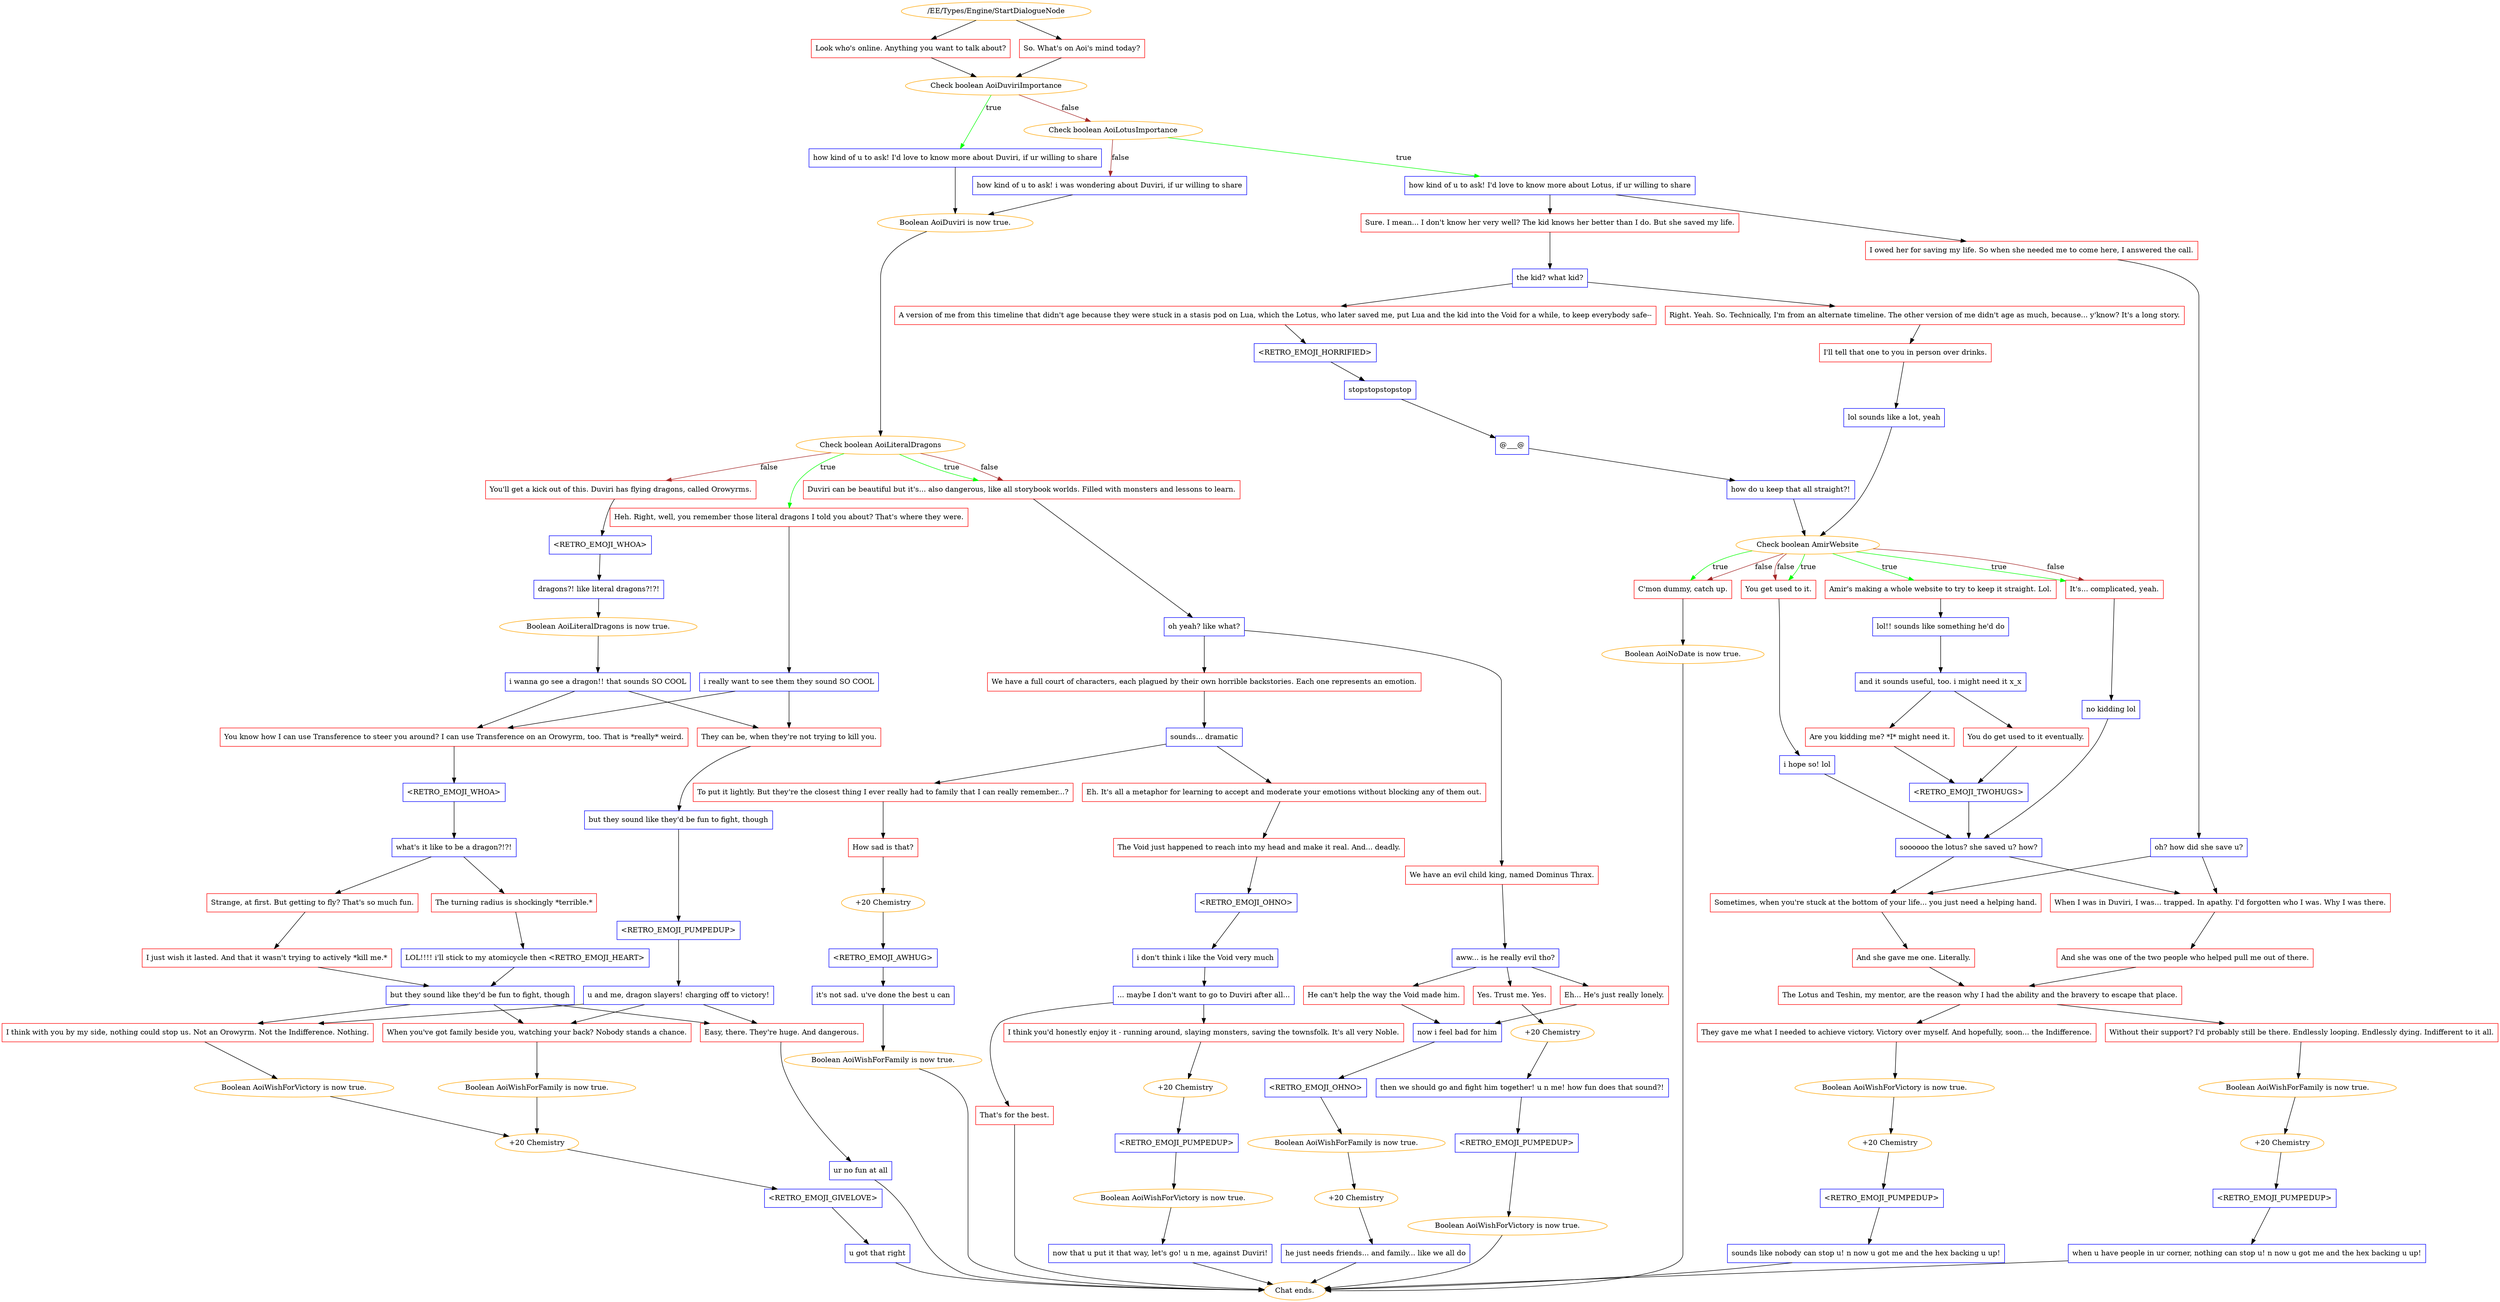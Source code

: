 digraph {
	2257 [label="/EE/Types/Engine/StartDialogueNode",color=orange];
		2257 -> 2258;
		2257 -> 2259;
	2258 [label="Look who's online. Anything you want to talk about?",shape=box,color=red];
		2258 -> 2260;
	2259 [label="So. What's on Aoi's mind today?",shape=box,color=red];
		2259 -> 2260;
	2260 [label="Check boolean AoiDuviriImportance",color=orange];
		2260 -> 2262 [label=true,color=green];
		2260 -> 2261 [label=false,color=brown];
	2262 [label="how kind of u to ask! I'd love to know more about Duviri, if ur willing to share",shape=box,color=blue];
		2262 -> 2265;
	2261 [label="Check boolean AoiLotusImportance",color=orange];
		2261 -> 2264 [label=true,color=green];
		2261 -> 2263 [label=false,color=brown];
	2265 [label="Boolean AoiDuviri is now true.",color=orange];
		2265 -> 2266;
	2264 [label="how kind of u to ask! I'd love to know more about Lotus, if ur willing to share",shape=box,color=blue];
		2264 -> 2339;
		2264 -> 2340;
	2263 [label="how kind of u to ask! i was wondering about Duviri, if ur willing to share",shape=box,color=blue];
		2263 -> 2265;
	2266 [label="Check boolean AoiLiteralDragons",color=orange];
		2266 -> 2267 [label=true,color=green];
		2266 -> 2269 [label=true,color=green];
		2266 -> 2268 [label=false,color=brown];
		2266 -> 2269 [label=false,color=brown];
	2339 [label="Sure. I mean... I don't know her very well? The kid knows her better than I do. But she saved my life.",shape=box,color=red];
		2339 -> 2341;
	2340 [label="I owed her for saving my life. So when she needed me to come here, I answered the call.",shape=box,color=red];
		2340 -> 2342;
	2267 [label="Heh. Right, well, you remember those literal dragons I told you about? That's where they were.",shape=box,color=red];
		2267 -> 2270;
	2269 [label="Duviri can be beautiful but it's... also dangerous, like all storybook worlds. Filled with monsters and lessons to learn.",shape=box,color=red];
		2269 -> 2272;
	2268 [label="You'll get a kick out of this. Duviri has flying dragons, called Orowyrms.",shape=box,color=red];
		2268 -> 2271;
	2341 [label="the kid? what kid?",shape=box,color=blue];
		2341 -> 2343;
		2341 -> 2344;
	2342 [label="oh? how did she save u?",shape=box,color=blue];
		2342 -> 2365;
		2342 -> 2366;
	2270 [label="i really want to see them they sound SO COOL",shape=box,color=blue];
		2270 -> 2285;
		2270 -> 2286;
	2272 [label="oh yeah? like what?",shape=box,color=blue];
		2272 -> 2274;
		2272 -> 2275;
	2271 [label="<RETRO_EMOJI_WHOA>",shape=box,color=blue];
		2271 -> 2273;
	2343 [label="A version of me from this timeline that didn't age because they were stuck in a stasis pod on Lua, which the Lotus, who later saved me, put Lua and the kid into the Void for a while, to keep everybody safe--",shape=box,color=red];
		2343 -> 2345;
	2344 [label="Right. Yeah. So. Technically, I'm from an alternate timeline. The other version of me didn't age as much, because... y'know? It's a long story.",shape=box,color=red];
		2344 -> 3059;
	2365 [label="When I was in Duviri, I was... trapped. In apathy. I'd forgotten who I was. Why I was there.",shape=box,color=red];
		2365 -> 2367;
	2366 [label="Sometimes, when you're stuck at the bottom of your life... you just need a helping hand.",shape=box,color=red];
		2366 -> 2368;
	2285 [label="You know how I can use Transference to steer you around? I can use Transference on an Orowyrm, too. That is *really* weird.",shape=box,color=red];
		2285 -> 2287;
	2286 [label="They can be, when they're not trying to kill you.",shape=box,color=red];
		2286 -> 2289;
	2274 [label="We have an evil child king, named Dominus Thrax.",shape=box,color=red];
		2274 -> 2279;
	2275 [label="We have a full court of characters, each plagued by their own horrible backstories. Each one represents an emotion.",shape=box,color=red];
		2275 -> 2280;
	2273 [label="dragons?! like literal dragons?!?!",shape=box,color=blue];
		2273 -> 2283;
	2345 [label="<RETRO_EMOJI_HORRIFIED>",shape=box,color=blue];
		2345 -> 2346;
	3059 [label="I'll tell that one to you in person over drinks.",shape=box,color=red];
		3059 -> 3062;
	2367 [label="And she was one of the two people who helped pull me out of there.",shape=box,color=red];
		2367 -> 2369;
	2368 [label="And she gave me one. Literally.",shape=box,color=red];
		2368 -> 2369;
	2287 [label="<RETRO_EMOJI_WHOA>",shape=box,color=blue];
		2287 -> 2288;
	2289 [label="but they sound like they'd be fun to fight, though",shape=box,color=blue];
		2289 -> 2290;
	2279 [label="aww... is he really evil tho?",shape=box,color=blue];
		2279 -> 2277;
		2279 -> 2276;
		2279 -> 2278;
	2280 [label="sounds... dramatic",shape=box,color=blue];
		2280 -> 2302;
		2280 -> 2303;
	2283 [label="Boolean AoiLiteralDragons is now true.",color=orange];
		2283 -> 2284;
	2346 [label="stopstopstopstop",shape=box,color=blue];
		2346 -> 2347;
	3062 [label="lol sounds like a lot, yeah",shape=box,color=blue];
		3062 -> 2349;
	2369 [label="The Lotus and Teshin, my mentor, are the reason why I had the ability and the bravery to escape that place.",shape=box,color=red];
		2369 -> 2370;
		2369 -> 2371;
	2288 [label="what's it like to be a dragon?!?!",shape=box,color=blue];
		2288 -> 2323;
		2288 -> 2324;
	2290 [label="<RETRO_EMOJI_PUMPEDUP>",shape=box,color=blue];
		2290 -> 2322;
	2277 [label="Yes. Trust me. Yes.",shape=box,color=red];
		2277 -> 2293;
	2276 [label="Eh... He's just really lonely.",shape=box,color=red];
		2276 -> 2282;
	2278 [label="He can't help the way the Void made him.",shape=box,color=red];
		2278 -> 2282;
	2302 [label="To put it lightly. But they're the closest thing I ever really had to family that I can really remember...?",shape=box,color=red];
		2302 -> 2304;
	2303 [label="Eh. It's all a metaphor for learning to accept and moderate your emotions without blocking any of them out.",shape=box,color=red];
		2303 -> 2305;
	2284 [label="i wanna go see a dragon!! that sounds SO COOL",shape=box,color=blue];
		2284 -> 2285;
		2284 -> 2286;
	2347 [label="@___@",shape=box,color=blue];
		2347 -> 2348;
	2349 [label="Check boolean AmirWebsite",color=orange];
		2349 -> 2351 [label=true,color=green];
		2349 -> 2352 [label=true,color=green];
		2349 -> 2353 [label=true,color=green];
		2349 -> 2354 [label=true,color=green];
		2349 -> 2352 [label=false,color=brown];
		2349 -> 2353 [label=false,color=brown];
		2349 -> 2354 [label=false,color=brown];
	2370 [label="Without their support? I'd probably still be there. Endlessly looping. Endlessly dying. Indifferent to it all.",shape=box,color=red];
		2370 -> 2373;
	2371 [label="They gave me what I needed to achieve victory. Victory over myself. And hopefully, soon... the Indifference.",shape=box,color=red];
		2371 -> 2372;
	2323 [label="The turning radius is shockingly *terrible.*",shape=box,color=red];
		2323 -> 2325;
	2324 [label="Strange, at first. But getting to fly? That's so much fun.",shape=box,color=red];
		2324 -> 2326;
	2322 [label="u and me, dragon slayers! charging off to victory!",shape=box,color=blue];
		2322 -> 2328;
		2322 -> 2329;
		2322 -> 2330;
	2293 [label="+20 Chemistry",color=orange];
		2293 -> 2281;
	2282 [label="now i feel bad for him",shape=box,color=blue];
		2282 -> 2297;
	2304 [label="How sad is that?",shape=box,color=red];
		2304 -> 2306;
	2305 [label="The Void just happened to reach into my head and make it real. And... deadly.",shape=box,color=red];
		2305 -> 2308;
	2348 [label="how do u keep that all straight?!",shape=box,color=blue];
		2348 -> 2349;
	2351 [label="Amir's making a whole website to try to keep it straight. Lol.",shape=box,color=red];
		2351 -> 2359;
	2352 [label="It's... complicated, yeah.",shape=box,color=red];
		2352 -> 2358;
	2353 [label="You get used to it.",shape=box,color=red];
		2353 -> 2357;
	2354 [label="C'mon dummy, catch up.",shape=box,color=red];
		2354 -> 2355;
	2373 [label="Boolean AoiWishForFamily is now true.",color=orange];
		2373 -> 2375;
	2372 [label="Boolean AoiWishForVictory is now true.",color=orange];
		2372 -> 2377;
	2325 [label="LOL!!!! i'll stick to my atomicycle then <RETRO_EMOJI_HEART>",shape=box,color=blue];
		2325 -> 2327;
	2326 [label="I just wish it lasted. And that it wasn't trying to actively *kill me.*",shape=box,color=red];
		2326 -> 2327;
	2328 [label="I think with you by my side, nothing could stop us. Not an Orowyrm. Not the Indifference. Nothing.",shape=box,color=red];
		2328 -> 2331;
	2329 [label="When you've got family beside you, watching your back? Nobody stands a chance.",shape=box,color=red];
		2329 -> 2332;
	2330 [label="Easy, there. They're huge. And dangerous.",shape=box,color=red];
		2330 -> 2337;
	2281 [label="then we should go and fight him together! u n me! how fun does that sound?!",shape=box,color=blue];
		2281 -> 2294;
	2297 [label="<RETRO_EMOJI_OHNO>",shape=box,color=blue];
		2297 -> 2298;
	2306 [label="+20 Chemistry",color=orange];
		2306 -> 2311;
	2308 [label="<RETRO_EMOJI_OHNO>",shape=box,color=blue];
		2308 -> 2309;
	2359 [label="lol!! sounds like something he'd do",shape=box,color=blue];
		2359 -> 2360;
	2358 [label="no kidding lol",shape=box,color=blue];
		2358 -> 2364;
	2357 [label="i hope so! lol",shape=box,color=blue];
		2357 -> 2364;
	2355 [label="Boolean AoiNoDate is now true.",color=orange];
		2355 -> "Chat ends.";
	2375 [label="+20 Chemistry",color=orange];
		2375 -> 2374;
	2377 [label="+20 Chemistry",color=orange];
		2377 -> 2376;
	2327 [label="but they sound like they'd be fun to fight, though",shape=box,color=blue];
		2327 -> 2328;
		2327 -> 2329;
		2327 -> 2330;
	2331 [label="Boolean AoiWishForVictory is now true.",color=orange];
		2331 -> 2335;
	2332 [label="Boolean AoiWishForFamily is now true.",color=orange];
		2332 -> 2335;
	2337 [label="ur no fun at all",shape=box,color=blue];
		2337 -> "Chat ends.";
	2294 [label="<RETRO_EMOJI_PUMPEDUP>",shape=box,color=blue];
		2294 -> 2295;
	2298 [label="Boolean AoiWishForFamily is now true.",color=orange];
		2298 -> 2300;
	2311 [label="<RETRO_EMOJI_AWHUG>",shape=box,color=blue];
		2311 -> 2312;
	2309 [label="i don't think i like the Void very much",shape=box,color=blue];
		2309 -> 2310;
	2360 [label="and it sounds useful, too. i might need it x_x",shape=box,color=blue];
		2360 -> 2361;
		2360 -> 2362;
	2364 [label="soooooo the lotus? she saved u? how?",shape=box,color=blue];
		2364 -> 2365;
		2364 -> 2366;
	"Chat ends." [color=orange];
	2374 [label="<RETRO_EMOJI_PUMPEDUP>",shape=box,color=blue];
		2374 -> 2380;
	2376 [label="<RETRO_EMOJI_PUMPEDUP>",shape=box,color=blue];
		2376 -> 2381;
	2335 [label="+20 Chemistry",color=orange];
		2335 -> 2333;
	"Chat ends." [color=orange];
	2295 [label="Boolean AoiWishForVictory is now true.",color=orange];
		2295 -> "Chat ends.";
	2300 [label="+20 Chemistry",color=orange];
		2300 -> 2299;
	2312 [label="it's not sad. u've done the best u can",shape=box,color=blue];
		2312 -> 2307;
	2310 [label="... maybe I don't want to go to Duviri after all...",shape=box,color=blue];
		2310 -> 2314;
		2310 -> 2315;
	2361 [label="Are you kidding me? *I* might need it.",shape=box,color=red];
		2361 -> 2363;
	2362 [label="You do get used to it eventually.",shape=box,color=red];
		2362 -> 2363;
	2380 [label="when u have people in ur corner, nothing can stop u! n now u got me and the hex backing u up!",shape=box,color=blue];
		2380 -> "Chat ends.";
	2381 [label="sounds like nobody can stop u! n now u got me and the hex backing u up!",shape=box,color=blue];
		2381 -> "Chat ends.";
	2333 [label="<RETRO_EMOJI_GIVELOVE>",shape=box,color=blue];
		2333 -> 2334;
	"Chat ends." [color=orange];
	2299 [label="he just needs friends... and family... like we all do",shape=box,color=blue];
		2299 -> "Chat ends.";
	2307 [label="Boolean AoiWishForFamily is now true.",color=orange];
		2307 -> "Chat ends.";
	2314 [label="That's for the best.",shape=box,color=red];
		2314 -> "Chat ends.";
	2315 [label="I think you'd honestly enjoy it - running around, slaying monsters, saving the townsfolk. It's all very Noble.",shape=box,color=red];
		2315 -> 2318;
	2363 [label="<RETRO_EMOJI_TWOHUGS>",shape=box,color=blue];
		2363 -> 2364;
	"Chat ends." [color=orange];
	"Chat ends." [color=orange];
	2334 [label="u got that right",shape=box,color=blue];
		2334 -> "Chat ends.";
	"Chat ends." [color=orange];
	"Chat ends." [color=orange];
	"Chat ends." [color=orange];
	2318 [label="+20 Chemistry",color=orange];
		2318 -> 2317;
	"Chat ends." [color=orange];
	2317 [label="<RETRO_EMOJI_PUMPEDUP>",shape=box,color=blue];
		2317 -> 2319;
	2319 [label="Boolean AoiWishForVictory is now true.",color=orange];
		2319 -> 2320;
	2320 [label="now that u put it that way, let's go! u n me, against Duviri!",shape=box,color=blue];
		2320 -> "Chat ends.";
	"Chat ends." [color=orange];
}